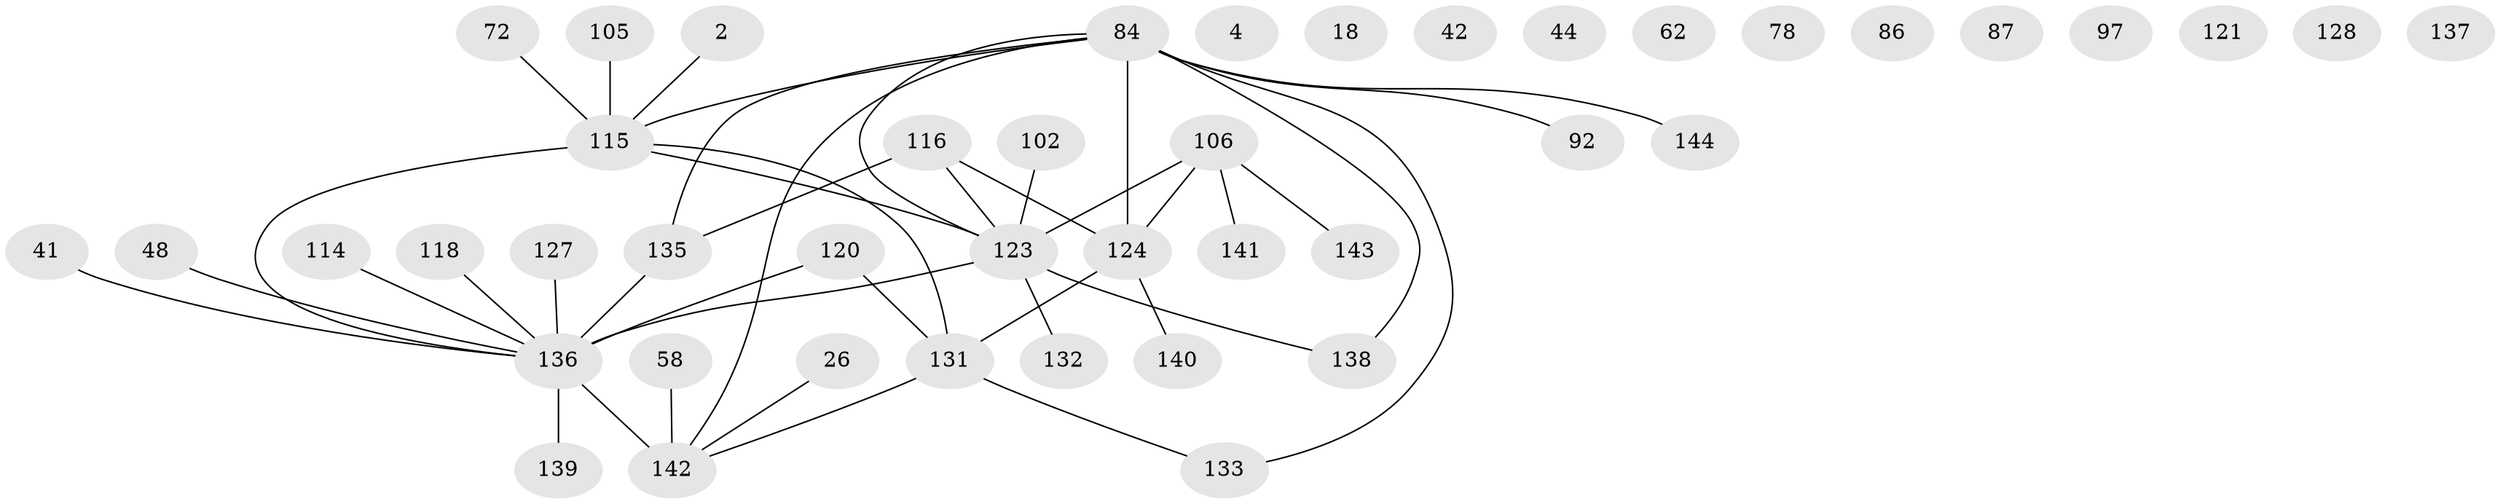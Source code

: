 // original degree distribution, {2: 0.2847222222222222, 1: 0.2569444444444444, 5: 0.013888888888888888, 0: 0.06944444444444445, 4: 0.11805555555555555, 3: 0.24305555555555555, 6: 0.013888888888888888}
// Generated by graph-tools (version 1.1) at 2025/43/03/04/25 21:43:58]
// undirected, 43 vertices, 42 edges
graph export_dot {
graph [start="1"]
  node [color=gray90,style=filled];
  2;
  4;
  18;
  26;
  41;
  42;
  44;
  48;
  58;
  62;
  72;
  78;
  84 [super="+76+80"];
  86;
  87;
  92;
  97;
  102 [super="+36"];
  105;
  106 [super="+11+39+82"];
  114;
  115 [super="+52+111"];
  116 [super="+1+24+7+63+93+94"];
  118;
  120 [super="+119"];
  121 [super="+70"];
  123 [super="+60+89+113"];
  124 [super="+10+28"];
  127 [super="+100"];
  128;
  131 [super="+35+47+95"];
  132;
  133 [super="+104"];
  135 [super="+134"];
  136 [super="+98+126+125+112"];
  137 [super="+27"];
  138;
  139;
  140;
  141;
  142 [super="+101+122"];
  143 [super="+129"];
  144 [super="+22"];
  2 -- 115;
  26 -- 142;
  41 -- 136;
  48 -- 136;
  58 -- 142;
  72 -- 115;
  84 -- 124 [weight=3];
  84 -- 138;
  84 -- 133;
  84 -- 142 [weight=2];
  84 -- 92;
  84 -- 144;
  84 -- 115;
  84 -- 123;
  84 -- 135;
  102 -- 123;
  105 -- 115;
  106 -- 124 [weight=2];
  106 -- 141;
  106 -- 123 [weight=2];
  106 -- 143;
  114 -- 136;
  115 -- 131 [weight=2];
  115 -- 123 [weight=2];
  115 -- 136;
  116 -- 123 [weight=2];
  116 -- 124;
  116 -- 135;
  118 -- 136;
  120 -- 131;
  120 -- 136 [weight=2];
  123 -- 132;
  123 -- 138;
  123 -- 136 [weight=2];
  124 -- 140;
  124 -- 131 [weight=2];
  127 -- 136;
  131 -- 142;
  131 -- 133;
  135 -- 136;
  136 -- 139;
  136 -- 142 [weight=4];
}
